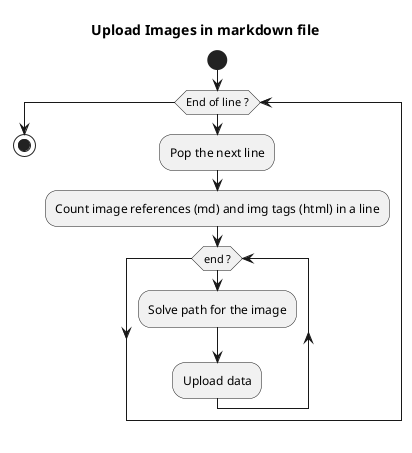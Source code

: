 @startuml
title Upload Images in markdown file

start

while (End of line ?)
    :Pop the next line;

    :Count image references (md) and img tags (html) in a line;

    while (end ?)
        :Solve path for the image;
        :Upload data;
    endwhile

endwhile

stop

@enduml
